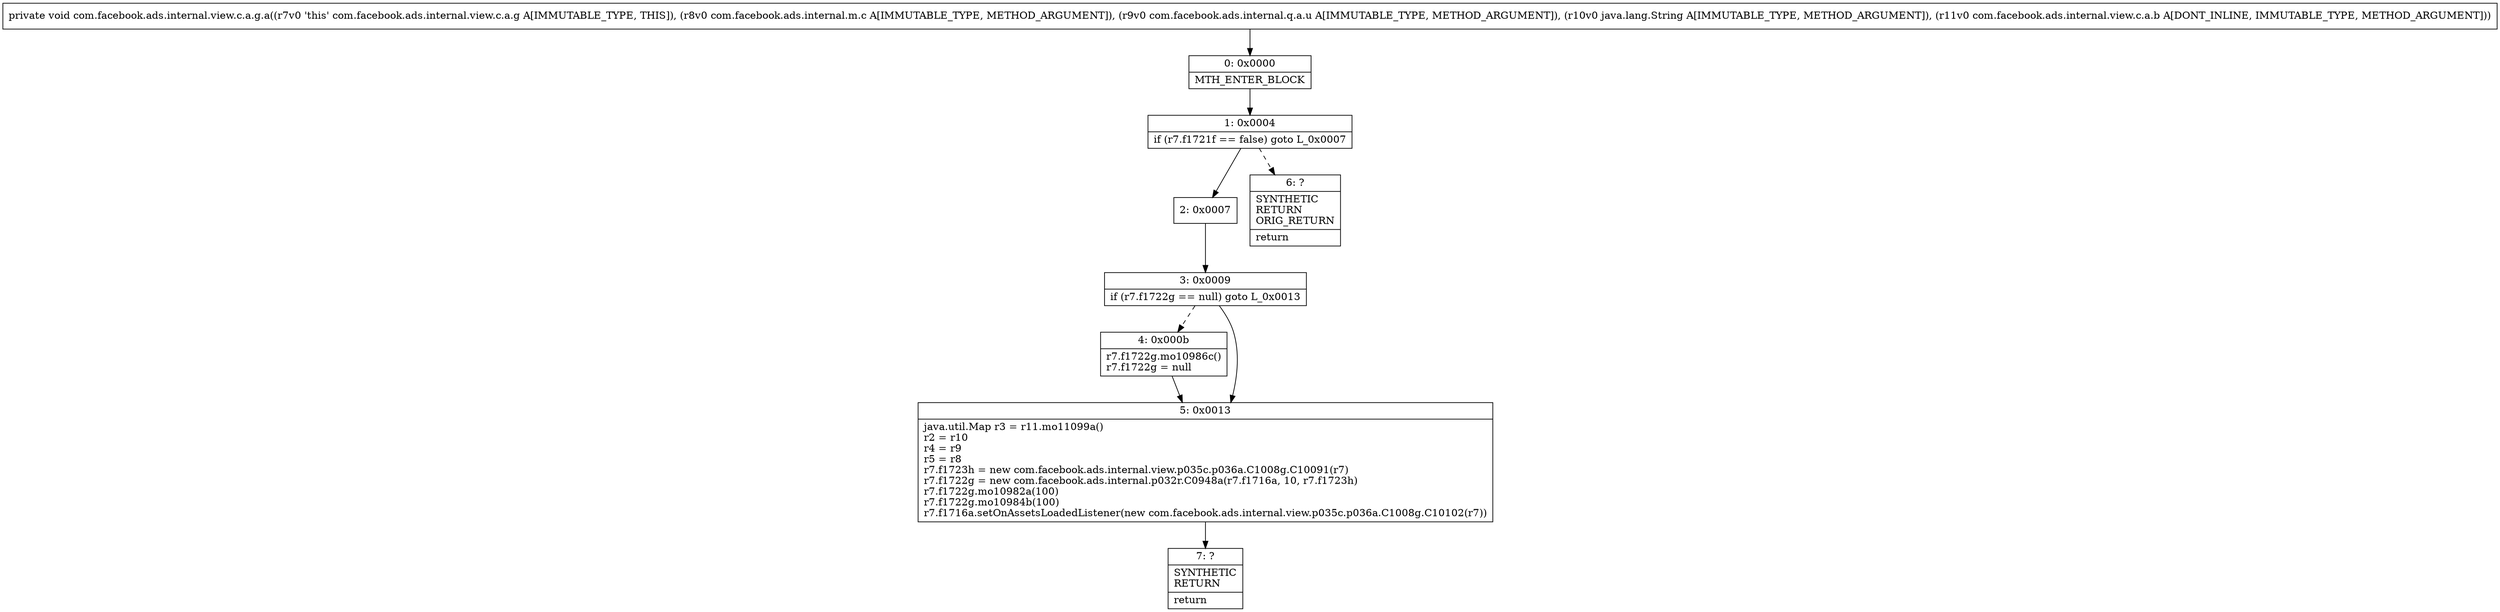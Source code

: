 digraph "CFG forcom.facebook.ads.internal.view.c.a.g.a(Lcom\/facebook\/ads\/internal\/m\/c;Lcom\/facebook\/ads\/internal\/q\/a\/u;Ljava\/lang\/String;Lcom\/facebook\/ads\/internal\/view\/c\/a\/b;)V" {
Node_0 [shape=record,label="{0\:\ 0x0000|MTH_ENTER_BLOCK\l}"];
Node_1 [shape=record,label="{1\:\ 0x0004|if (r7.f1721f == false) goto L_0x0007\l}"];
Node_2 [shape=record,label="{2\:\ 0x0007}"];
Node_3 [shape=record,label="{3\:\ 0x0009|if (r7.f1722g == null) goto L_0x0013\l}"];
Node_4 [shape=record,label="{4\:\ 0x000b|r7.f1722g.mo10986c()\lr7.f1722g = null\l}"];
Node_5 [shape=record,label="{5\:\ 0x0013|java.util.Map r3 = r11.mo11099a()\lr2 = r10\lr4 = r9\lr5 = r8\lr7.f1723h = new com.facebook.ads.internal.view.p035c.p036a.C1008g.C10091(r7)\lr7.f1722g = new com.facebook.ads.internal.p032r.C0948a(r7.f1716a, 10, r7.f1723h)\lr7.f1722g.mo10982a(100)\lr7.f1722g.mo10984b(100)\lr7.f1716a.setOnAssetsLoadedListener(new com.facebook.ads.internal.view.p035c.p036a.C1008g.C10102(r7))\l}"];
Node_6 [shape=record,label="{6\:\ ?|SYNTHETIC\lRETURN\lORIG_RETURN\l|return\l}"];
Node_7 [shape=record,label="{7\:\ ?|SYNTHETIC\lRETURN\l|return\l}"];
MethodNode[shape=record,label="{private void com.facebook.ads.internal.view.c.a.g.a((r7v0 'this' com.facebook.ads.internal.view.c.a.g A[IMMUTABLE_TYPE, THIS]), (r8v0 com.facebook.ads.internal.m.c A[IMMUTABLE_TYPE, METHOD_ARGUMENT]), (r9v0 com.facebook.ads.internal.q.a.u A[IMMUTABLE_TYPE, METHOD_ARGUMENT]), (r10v0 java.lang.String A[IMMUTABLE_TYPE, METHOD_ARGUMENT]), (r11v0 com.facebook.ads.internal.view.c.a.b A[DONT_INLINE, IMMUTABLE_TYPE, METHOD_ARGUMENT])) }"];
MethodNode -> Node_0;
Node_0 -> Node_1;
Node_1 -> Node_2;
Node_1 -> Node_6[style=dashed];
Node_2 -> Node_3;
Node_3 -> Node_4[style=dashed];
Node_3 -> Node_5;
Node_4 -> Node_5;
Node_5 -> Node_7;
}

